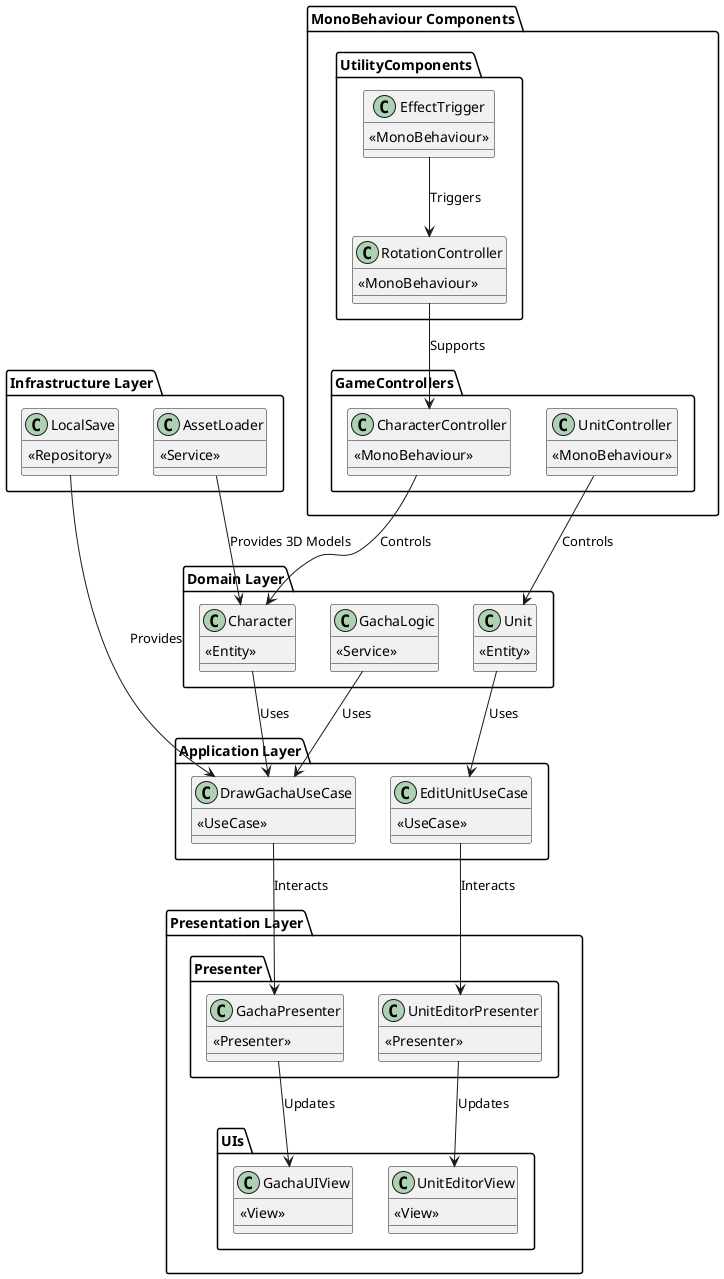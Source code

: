 @startuml

package "Domain Layer" {
  class Character {
    <<Entity>>
  }
  class GachaLogic {
    <<Service>>
  }
  class Unit {
    <<Entity>>
  }
}

package "Application Layer" {
  class DrawGachaUseCase {
    <<UseCase>>
  }
  class EditUnitUseCase {
    <<UseCase>>
  }
}

package "Presentation Layer" {
  package "Presenter" {
    class GachaPresenter {
      <<Presenter>>
    }
    class UnitEditorPresenter {
      <<Presenter>>
    }
  }
  package "UIs" {
    class GachaUIView {
      <<View>>
    }
    class UnitEditorView {
      <<View>>
    }
  }
}

package "Infrastructure Layer" {
  class LocalSave {
    <<Repository>>
  }
  class AssetLoader {
    <<Service>>
  }
}

package "MonoBehaviour Components" {
  package "GameControllers" {
    class CharacterController {
      <<MonoBehaviour>>
    }
    class UnitController {
      <<MonoBehaviour>>
    }
  }
  package "UtilityComponents" {
    class RotationController {
      <<MonoBehaviour>>
    }
    class EffectTrigger {
      <<MonoBehaviour>>
    }
  }
}

' Domain to Application
Character --> DrawGachaUseCase : "Uses"
Unit --> EditUnitUseCase : "Uses"
GachaLogic --> DrawGachaUseCase : "Uses"

' Application to Presentation
DrawGachaUseCase --> GachaPresenter : "Interacts"
EditUnitUseCase --> UnitEditorPresenter : "Interacts"

' Presenter to View
GachaPresenter --> GachaUIView : "Updates"
UnitEditorPresenter --> UnitEditorView : "Updates"

' Infrastructure dependencies
LocalSave --> DrawGachaUseCase : "Provides"
AssetLoader --> Character : "Provides 3D Models"

' MonoBehaviour to Presentation or Domain
CharacterController --> Character : "Controls"
UnitController --> Unit : "Controls"
RotationController --> CharacterController : "Supports"
EffectTrigger --> RotationController : "Triggers"
@enduml
